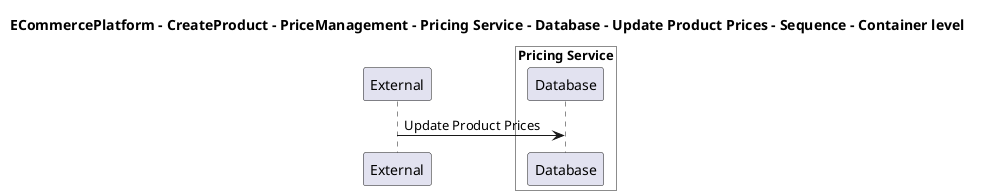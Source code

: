 @startuml

title ECommercePlatform - CreateProduct - PriceManagement - Pricing Service - Database - Update Product Prices - Sequence - Container level

participant "External" as C4InterFlow.SoftwareSystems.ExternalSystem

box "Pricing Service" #White
    participant "Database" as ECommercePlatform.CreateProduct.PriceManagement.SoftwareSystems.PricingService.Containers.Database
end box


C4InterFlow.SoftwareSystems.ExternalSystem -> ECommercePlatform.CreateProduct.PriceManagement.SoftwareSystems.PricingService.Containers.Database : Update Product Prices


@enduml

